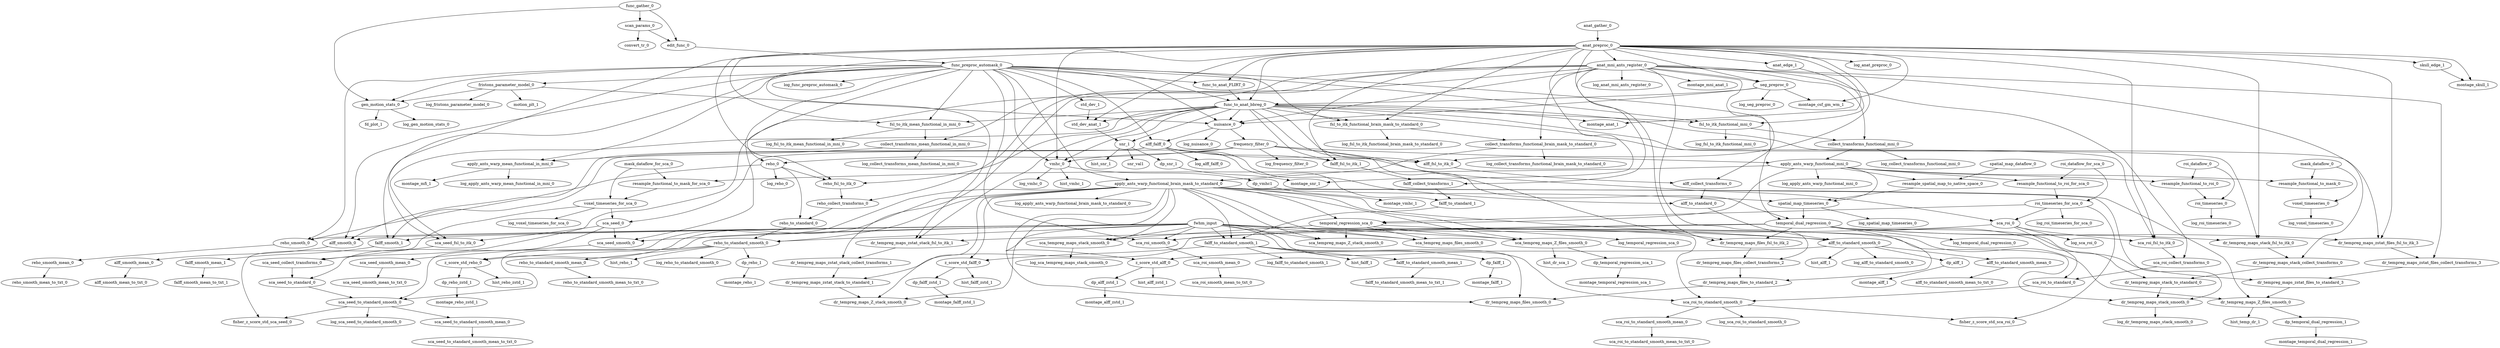 strict digraph  {
	sca_seed_smooth_mean_0 -> sca_seed_smooth_mean_to_txt_0;
	resample_functional_to_roi_for_sca_0 -> roi_timeseries_for_sca_0;
	z_score_std_alff_0 -> dp_alff_zstd_1;
	z_score_std_alff_0 -> hist_alff_zstd_1;
	fsl_to_itk_functional_brain_mask_to_standard_0 -> log_fsl_to_itk_functional_brain_mask_to_standard_0;
	fsl_to_itk_functional_brain_mask_to_standard_0 -> collect_transforms_functional_brain_mask_to_standard_0;
	falff_smooth_1 -> falff_smooth_mean_1;
	dr_tempreg_maps_files_fsl_to_itk_2 -> dr_tempreg_maps_files_collect_transforms_2;
	fsl_to_itk_functional_mni_0 -> log_fsl_to_itk_functional_mni_0;
	fsl_to_itk_functional_mni_0 -> collect_transforms_functional_mni_0;
	dr_tempreg_maps_stack_collect_transforms_0 -> dr_tempreg_maps_stack_to_standard_0;
	reho_fsl_to_itk_0 -> reho_collect_transforms_0;
	roi_dataflow_0 -> roi_timeseries_0;
	roi_dataflow_0 -> resample_functional_to_roi_0;
	edit_func_0 -> func_preproc_automask_0;
	resample_functional_to_mask_0 -> voxel_timeseries_0;
	dr_tempreg_maps_files_to_standard_2 -> dr_tempreg_maps_files_smooth_0;
	temporal_dual_regression_0 -> dr_tempreg_maps_stack_fsl_to_itk_0;
	temporal_dual_regression_0 -> dr_tempreg_maps_zstat_files_to_standard_3;
	temporal_dual_regression_0 -> log_temporal_dual_regression_0;
	temporal_dual_regression_0 -> dr_tempreg_maps_zstat_files_fsl_to_itk_3;
	temporal_dual_regression_0 -> dr_tempreg_maps_files_fsl_to_itk_2;
	temporal_dual_regression_0 -> dr_tempreg_maps_files_to_standard_2;
	temporal_dual_regression_0 -> dr_tempreg_maps_stack_to_standard_0;
	temporal_dual_regression_0 -> dr_tempreg_maps_zstat_stack_to_standard_1;
	temporal_dual_regression_0 -> dr_tempreg_maps_zstat_stack_fsl_to_itk_1;
	falff_to_standard_smooth_1 -> dp_falff_1;
	falff_to_standard_smooth_1 -> log_falff_to_standard_smooth_1;
	falff_to_standard_smooth_1 -> z_score_std_falff_0;
	falff_to_standard_smooth_1 -> falff_to_standard_smooth_mean_1;
	falff_to_standard_smooth_1 -> hist_falff_1;
	collect_transforms_mean_functional_in_mni_0 -> apply_ants_warp_mean_functional_in_mni_0;
	collect_transforms_mean_functional_in_mni_0 -> log_collect_transforms_mean_functional_in_mni_0;
	dp_temporal_regression_sca_1 -> montage_temporal_regression_sca_1;
	anat_gather_0 -> anat_preproc_0;
	z_score_std_falff_0 -> hist_falff_zstd_1;
	z_score_std_falff_0 -> dp_falff_zstd_1;
	falff_to_standard_smooth_mean_1 -> falff_to_standard_smooth_mean_to_txt_1;
	resample_functional_to_roi_0 -> roi_timeseries_0;
	sca_roi_to_standard_0 -> sca_roi_to_standard_smooth_0;
	anat_edge_1 -> montage_anat_1;
	fsl_to_itk_mean_functional_in_mni_0 -> collect_transforms_mean_functional_in_mni_0;
	fsl_to_itk_mean_functional_in_mni_0 -> log_fsl_to_itk_mean_functional_in_mni_0;
	dr_tempreg_maps_files_collect_transforms_2 -> dr_tempreg_maps_files_to_standard_2;
	dp_vmhc1 -> montage_vmhc_1;
	resample_functional_to_mask_for_sca_0 -> voxel_timeseries_for_sca_0;
	reho_smooth_0 -> reho_smooth_mean_0;
	dr_tempreg_maps_stack_to_standard_0 -> dr_tempreg_maps_stack_smooth_0;
	dr_tempreg_maps_Z_files_smooth_0 -> dp_temporal_dual_regression_1;
	dr_tempreg_maps_Z_files_smooth_0 -> hist_temp_dr_1;
	sca_seed_0 -> sca_seed_smooth_0;
	sca_seed_0 -> sca_seed_to_standard_0;
	sca_seed_0 -> sca_seed_fsl_to_itk_0;
	roi_dataflow_for_sca_0 -> roi_timeseries_for_sca_0;
	roi_dataflow_for_sca_0 -> resample_functional_to_roi_for_sca_0;
	alff_smooth_mean_0 -> alff_smooth_mean_to_txt_0;
	dp_alff_1 -> montage_alff_1;
	func_to_anat_FLIRT_0 -> func_to_anat_bbreg_0;
	fristons_parameter_model_0 -> motion_plt_1;
	fristons_parameter_model_0 -> log_fristons_parameter_model_0;
	fristons_parameter_model_0 -> gen_motion_stats_0;
	fristons_parameter_model_0 -> nuisance_0;
	falff_to_standard_1 -> falff_to_standard_smooth_1;
	apply_ants_warp_functional_mni_0 -> temporal_regression_sca_0;
	apply_ants_warp_functional_mni_0 -> resample_spatial_map_to_native_space_0;
	apply_ants_warp_functional_mni_0 -> spatial_map_timeseries_0;
	apply_ants_warp_functional_mni_0 -> resample_functional_to_roi_for_sca_0;
	apply_ants_warp_functional_mni_0 -> resample_functional_to_mask_0;
	apply_ants_warp_functional_mni_0 -> resample_functional_to_roi_0;
	apply_ants_warp_functional_mni_0 -> resample_functional_to_mask_for_sca_0;
	apply_ants_warp_functional_mni_0 -> log_apply_ants_warp_functional_mni_0;
	reho_0 -> reho_fsl_to_itk_0;
	reho_0 -> log_reho_0;
	reho_0 -> reho_smooth_0;
	reho_0 -> reho_to_standard_0;
	dr_tempreg_maps_zstat_files_collect_transforms_3 -> dr_tempreg_maps_zstat_files_to_standard_3;
	sca_seed_fsl_to_itk_0 -> sca_seed_collect_transforms_0;
	std_dev_1 -> std_dev_anat_1;
	reho_to_standard_smooth_0 -> dp_reho_1;
	reho_to_standard_smooth_0 -> reho_to_standard_smooth_mean_0;
	reho_to_standard_smooth_0 -> hist_reho_1;
	reho_to_standard_smooth_0 -> log_reho_to_standard_smooth_0;
	reho_to_standard_smooth_0 -> z_score_std_reho_0;
	sca_roi_to_standard_smooth_0 -> sca_roi_to_standard_smooth_mean_0;
	sca_roi_to_standard_smooth_0 -> log_sca_roi_to_standard_smooth_0;
	sca_roi_to_standard_smooth_0 -> fisher_z_score_std_sca_roi_0;
	collect_transforms_functional_mni_0 -> log_collect_transforms_functional_mni_0;
	collect_transforms_functional_mni_0 -> apply_ants_warp_functional_mni_0;
	dr_tempreg_maps_stack_smooth_0 -> log_dr_tempreg_maps_stack_smooth_0;
	alff_smooth_0 -> alff_smooth_mean_0;
	dr_tempreg_maps_zstat_stack_to_standard_1 -> dr_tempreg_maps_Z_stack_smooth_0;
	sca_seed_to_standard_smooth_mean_0 -> sca_seed_to_standard_smooth_mean_to_txt_0;
	mask_dataflow_for_sca_0 -> voxel_timeseries_for_sca_0;
	mask_dataflow_for_sca_0 -> resample_functional_to_mask_for_sca_0;
	falff_fsl_to_itk_1 -> falff_collect_transforms_1;
	anat_preproc_0 -> func_to_anat_bbreg_0;
	anat_preproc_0 -> dr_tempreg_maps_stack_fsl_to_itk_0;
	anat_preproc_0 -> montage_csf_gm_wm_1;
	anat_preproc_0 -> seg_preproc_0;
	anat_preproc_0 -> vmhc_0;
	anat_preproc_0 -> std_dev_anat_1;
	anat_preproc_0 -> alff_fsl_to_itk_0;
	anat_preproc_0 -> sca_roi_fsl_to_itk_0;
	anat_preproc_0 -> anat_mni_ants_register_0;
	anat_preproc_0 -> dr_tempreg_maps_zstat_files_fsl_to_itk_3;
	anat_preproc_0 -> fsl_to_itk_functional_brain_mask_to_standard_0;
	anat_preproc_0 -> dr_tempreg_maps_files_fsl_to_itk_2;
	anat_preproc_0 -> fsl_to_itk_functional_mni_0;
	anat_preproc_0 -> reho_fsl_to_itk_0;
	anat_preproc_0 -> anat_edge_1;
	anat_preproc_0 -> fsl_to_itk_mean_functional_in_mni_0;
	anat_preproc_0 -> montage_snr_1;
	anat_preproc_0 -> func_to_anat_FLIRT_0;
	anat_preproc_0 -> montage_skull_1;
	anat_preproc_0 -> sca_seed_fsl_to_itk_0;
	anat_preproc_0 -> falff_fsl_to_itk_1;
	anat_preproc_0 -> dr_tempreg_maps_zstat_stack_fsl_to_itk_1;
	anat_preproc_0 -> log_anat_preproc_0;
	anat_preproc_0 -> skull_edge_1;
	nuisance_0 -> alff_falff_0;
	nuisance_0 -> frequency_filter_0;
	nuisance_0 -> log_nuisance_0;
	sca_roi_0 -> sca_roi_fsl_to_itk_0;
	sca_roi_0 -> sca_roi_smooth_0;
	sca_roi_0 -> log_sca_roi_0;
	sca_roi_0 -> sca_roi_to_standard_0;
	reho_to_standard_0 -> reho_to_standard_smooth_0;
	dr_tempreg_maps_zstat_stack_fsl_to_itk_1 -> dr_tempreg_maps_zstat_stack_collect_transforms_1;
	falff_smooth_mean_1 -> falff_smooth_mean_to_txt_1;
	dp_reho_zstd_1 -> montage_reho_zstd_1;
	scan_params_0 -> edit_func_0;
	scan_params_0 -> convert_tr_0;
	z_score_std_reho_0 -> hist_reho_zstd_1;
	z_score_std_reho_0 -> dp_reho_zstd_1;
	skull_edge_1 -> montage_skull_1;
	roi_timeseries_for_sca_0 -> log_roi_timeseries_for_sca_0;
	roi_timeseries_for_sca_0 -> temporal_regression_sca_0;
	roi_timeseries_for_sca_0 -> fisher_z_score_std_sca_roi_0;
	roi_timeseries_for_sca_0 -> sca_roi_0;
	dp_falff_zstd_1 -> montage_falff_zstd_1;
	sca_roi_collect_transforms_0 -> sca_roi_to_standard_0;
	voxel_timeseries_0 -> log_voxel_timeseries_0;
	dp_snr_1 -> montage_snr_1;
	spatial_map_timeseries_0 -> log_spatial_map_timeseries_0;
	spatial_map_timeseries_0 -> temporal_dual_regression_0;
	apply_ants_warp_functional_brain_mask_to_standard_0 -> sca_tempreg_maps_stack_smooth_0;
	apply_ants_warp_functional_brain_mask_to_standard_0 -> temporal_regression_sca_0;
	apply_ants_warp_functional_brain_mask_to_standard_0 -> alff_to_standard_smooth_0;
	apply_ants_warp_functional_brain_mask_to_standard_0 -> sca_tempreg_maps_files_smooth_0;
	apply_ants_warp_functional_brain_mask_to_standard_0 -> dr_tempreg_maps_files_smooth_0;
	apply_ants_warp_functional_brain_mask_to_standard_0 -> sca_seed_to_standard_smooth_0;
	apply_ants_warp_functional_brain_mask_to_standard_0 -> sca_tempreg_maps_Z_files_smooth_0;
	apply_ants_warp_functional_brain_mask_to_standard_0 -> spatial_map_timeseries_0;
	apply_ants_warp_functional_brain_mask_to_standard_0 -> z_score_std_alff_0;
	apply_ants_warp_functional_brain_mask_to_standard_0 -> sca_tempreg_maps_Z_stack_smooth_0;
	apply_ants_warp_functional_brain_mask_to_standard_0 -> falff_to_standard_smooth_1;
	apply_ants_warp_functional_brain_mask_to_standard_0 -> z_score_std_falff_0;
	apply_ants_warp_functional_brain_mask_to_standard_0 -> log_apply_ants_warp_functional_brain_mask_to_standard_0;
	apply_ants_warp_functional_brain_mask_to_standard_0 -> dr_tempreg_maps_Z_files_smooth_0;
	apply_ants_warp_functional_brain_mask_to_standard_0 -> reho_to_standard_smooth_0;
	apply_ants_warp_functional_brain_mask_to_standard_0 -> sca_roi_to_standard_smooth_0;
	apply_ants_warp_functional_brain_mask_to_standard_0 -> dr_tempreg_maps_stack_smooth_0;
	apply_ants_warp_functional_brain_mask_to_standard_0 -> z_score_std_reho_0;
	apply_ants_warp_functional_brain_mask_to_standard_0 -> dr_tempreg_maps_Z_stack_smooth_0;
	alff_to_standard_smooth_0 -> alff_to_standard_smooth_mean_0;
	alff_to_standard_smooth_0 -> log_alff_to_standard_smooth_0;
	alff_to_standard_smooth_0 -> hist_alff_1;
	alff_to_standard_smooth_0 -> z_score_std_alff_0;
	alff_to_standard_smooth_0 -> dp_alff_1;
	func_to_anat_bbreg_0 -> dr_tempreg_maps_stack_fsl_to_itk_0;
	func_to_anat_bbreg_0 -> vmhc_0;
	func_to_anat_bbreg_0 -> std_dev_anat_1;
	func_to_anat_bbreg_0 -> alff_fsl_to_itk_0;
	func_to_anat_bbreg_0 -> snr_1;
	func_to_anat_bbreg_0 -> sca_roi_fsl_to_itk_0;
	func_to_anat_bbreg_0 -> dr_tempreg_maps_zstat_files_fsl_to_itk_3;
	func_to_anat_bbreg_0 -> fsl_to_itk_functional_brain_mask_to_standard_0;
	func_to_anat_bbreg_0 -> dr_tempreg_maps_files_fsl_to_itk_2;
	func_to_anat_bbreg_0 -> fsl_to_itk_functional_mni_0;
	func_to_anat_bbreg_0 -> reho_fsl_to_itk_0;
	func_to_anat_bbreg_0 -> fsl_to_itk_mean_functional_in_mni_0;
	func_to_anat_bbreg_0 -> sca_seed_fsl_to_itk_0;
	func_to_anat_bbreg_0 -> falff_fsl_to_itk_1;
	func_to_anat_bbreg_0 -> nuisance_0;
	func_to_anat_bbreg_0 -> dr_tempreg_maps_zstat_stack_fsl_to_itk_1;
	func_to_anat_bbreg_0 -> montage_anat_1;
	voxel_timeseries_for_sca_0 -> fisher_z_score_std_sca_seed_0;
	voxel_timeseries_for_sca_0 -> log_voxel_timeseries_for_sca_0;
	voxel_timeseries_for_sca_0 -> sca_seed_0;
	anat_mni_ants_register_0 -> seg_preproc_0;
	anat_mni_ants_register_0 -> alff_collect_transforms_0;
	anat_mni_ants_register_0 -> sca_seed_collect_transforms_0;
	anat_mni_ants_register_0 -> collect_transforms_functional_brain_mask_to_standard_0;
	anat_mni_ants_register_0 -> montage_mni_anat_1;
	anat_mni_ants_register_0 -> falff_collect_transforms_1;
	anat_mni_ants_register_0 -> reho_collect_transforms_0;
	anat_mni_ants_register_0 -> dr_tempreg_maps_zstat_stack_collect_transforms_1;
	anat_mni_ants_register_0 -> sca_roi_collect_transforms_0;
	anat_mni_ants_register_0 -> log_anat_mni_ants_register_0;
	anat_mni_ants_register_0 -> dr_tempreg_maps_stack_collect_transforms_0;
	anat_mni_ants_register_0 -> collect_transforms_mean_functional_in_mni_0;
	anat_mni_ants_register_0 -> dr_tempreg_maps_files_collect_transforms_2;
	anat_mni_ants_register_0 -> dr_tempreg_maps_zstat_files_collect_transforms_3;
	anat_mni_ants_register_0 -> collect_transforms_functional_mni_0;
	anat_mni_ants_register_0 -> nuisance_0;
	alff_fsl_to_itk_0 -> alff_collect_transforms_0;
	dp_reho_1 -> montage_reho_1;
	frequency_filter_0 -> vmhc_0;
	frequency_filter_0 -> log_frequency_filter_0;
	frequency_filter_0 -> temporal_dual_regression_0;
	frequency_filter_0 -> sca_seed_0;
	frequency_filter_0 -> apply_ants_warp_functional_mni_0;
	frequency_filter_0 -> reho_0;
	frequency_filter_0 -> sca_roi_0;
	sca_seed_to_standard_smooth_0 -> fisher_z_score_std_sca_seed_0;
	sca_seed_to_standard_smooth_0 -> log_sca_seed_to_standard_smooth_0;
	sca_seed_to_standard_smooth_0 -> sca_seed_to_standard_smooth_mean_0;
	func_preproc_automask_0 -> func_to_anat_bbreg_0;
	func_preproc_automask_0 -> alff_falff_0;
	func_preproc_automask_0 -> apply_ants_warp_mean_functional_in_mni_0;
	func_preproc_automask_0 -> vmhc_0;
	func_preproc_automask_0 -> sca_seed_smooth_0;
	func_preproc_automask_0 -> log_func_preproc_automask_0;
	func_preproc_automask_0 -> apply_ants_warp_functional_brain_mask_to_standard_0;
	func_preproc_automask_0 -> gen_motion_stats_0;
	func_preproc_automask_0 -> sca_roi_smooth_0;
	func_preproc_automask_0 -> fsl_to_itk_functional_brain_mask_to_standard_0;
	func_preproc_automask_0 -> falff_smooth_1;
	func_preproc_automask_0 -> fsl_to_itk_functional_mni_0;
	func_preproc_automask_0 -> temporal_dual_regression_0;
	func_preproc_automask_0 -> fsl_to_itk_mean_functional_in_mni_0;
	func_preproc_automask_0 -> reho_smooth_0;
	func_preproc_automask_0 -> func_to_anat_FLIRT_0;
	func_preproc_automask_0 -> fristons_parameter_model_0;
	func_preproc_automask_0 -> reho_0;
	func_preproc_automask_0 -> std_dev_1;
	func_preproc_automask_0 -> alff_smooth_0;
	func_preproc_automask_0 -> nuisance_0;
	sca_seed_smooth_0 -> sca_seed_smooth_mean_0;
	vmhc_0 -> log_vmhc_0;
	vmhc_0 -> dp_vmhc1;
	vmhc_0 -> hist_vmhc_1;
	sca_tempreg_maps_Z_files_smooth_0 -> hist_dr_sca_1;
	sca_tempreg_maps_Z_files_smooth_0 -> dp_temporal_regression_sca_1;
	dp_alff_zstd_1 -> montage_alff_zstd_1;
	sca_roi_smooth_mean_0 -> sca_roi_smooth_mean_to_txt_0;
	gen_motion_stats_0 -> log_gen_motion_stats_0;
	gen_motion_stats_0 -> fd_plot_1;
	temporal_regression_sca_0 -> sca_tempreg_maps_stack_smooth_0;
	temporal_regression_sca_0 -> sca_tempreg_maps_files_smooth_0;
	temporal_regression_sca_0 -> sca_tempreg_maps_Z_files_smooth_0;
	temporal_regression_sca_0 -> sca_tempreg_maps_Z_stack_smooth_0;
	temporal_regression_sca_0 -> log_temporal_regression_sca_0;
	dp_falff_1 -> montage_falff_1;
	func_gather_0 -> gen_motion_stats_0;
	func_gather_0 -> edit_func_0;
	func_gather_0 -> scan_params_0;
	alff_falff_0 -> alff_fsl_to_itk_0;
	alff_falff_0 -> alff_to_standard_0;
	alff_falff_0 -> falff_smooth_1;
	alff_falff_0 -> log_alff_falff_0;
	alff_falff_0 -> falff_to_standard_1;
	alff_falff_0 -> alff_smooth_0;
	alff_falff_0 -> falff_fsl_to_itk_1;
	dp_temporal_dual_regression_1 -> montage_temporal_dual_regression_1;
	resample_spatial_map_to_native_space_0 -> spatial_map_timeseries_0;
	spatial_map_dataflow_0 -> resample_spatial_map_to_native_space_0;
	dr_tempreg_maps_zstat_files_to_standard_3 -> dr_tempreg_maps_Z_files_smooth_0;
	falff_collect_transforms_1 -> falff_to_standard_1;
	reho_collect_transforms_0 -> reho_to_standard_0;
	fwhm_input -> sca_tempreg_maps_stack_smooth_0;
	fwhm_input -> sca_seed_smooth_0;
	fwhm_input -> alff_to_standard_smooth_0;
	fwhm_input -> sca_tempreg_maps_files_smooth_0;
	fwhm_input -> dr_tempreg_maps_files_smooth_0;
	fwhm_input -> sca_seed_to_standard_smooth_0;
	fwhm_input -> sca_roi_smooth_0;
	fwhm_input -> sca_tempreg_maps_Z_files_smooth_0;
	fwhm_input -> falff_smooth_1;
	fwhm_input -> sca_tempreg_maps_Z_stack_smooth_0;
	fwhm_input -> falff_to_standard_smooth_1;
	fwhm_input -> reho_smooth_0;
	fwhm_input -> dr_tempreg_maps_Z_files_smooth_0;
	fwhm_input -> reho_to_standard_smooth_0;
	fwhm_input -> sca_roi_to_standard_smooth_0;
	fwhm_input -> dr_tempreg_maps_stack_smooth_0;
	fwhm_input -> alff_smooth_0;
	fwhm_input -> dr_tempreg_maps_Z_stack_smooth_0;
	alff_to_standard_0 -> alff_to_standard_smooth_0;
	alff_collect_transforms_0 -> alff_to_standard_0;
	dr_tempreg_maps_zstat_stack_collect_transforms_1 -> dr_tempreg_maps_zstat_stack_to_standard_1;
	dr_tempreg_maps_zstat_files_fsl_to_itk_3 -> dr_tempreg_maps_zstat_files_collect_transforms_3;
	sca_seed_to_standard_0 -> sca_seed_to_standard_smooth_0;
	mask_dataflow_0 -> voxel_timeseries_0;
	mask_dataflow_0 -> resample_functional_to_mask_0;
	sca_roi_smooth_0 -> sca_roi_smooth_mean_0;
	reho_to_standard_smooth_mean_0 -> reho_to_standard_smooth_mean_to_txt_0;
	alff_to_standard_smooth_mean_0 -> alff_to_standard_smooth_mean_to_txt_0;
	dr_tempreg_maps_stack_fsl_to_itk_0 -> dr_tempreg_maps_stack_collect_transforms_0;
	collect_transforms_functional_brain_mask_to_standard_0 -> apply_ants_warp_functional_brain_mask_to_standard_0;
	collect_transforms_functional_brain_mask_to_standard_0 -> log_collect_transforms_functional_brain_mask_to_standard_0;
	sca_roi_to_standard_smooth_mean_0 -> sca_roi_to_standard_smooth_mean_to_txt_0;
	seg_preproc_0 -> func_to_anat_bbreg_0;
	seg_preproc_0 -> montage_csf_gm_wm_1;
	seg_preproc_0 -> log_seg_preproc_0;
	seg_preproc_0 -> nuisance_0;
	std_dev_anat_1 -> snr_1;
	sca_roi_fsl_to_itk_0 -> sca_roi_collect_transforms_0;
	sca_tempreg_maps_stack_smooth_0 -> log_sca_tempreg_maps_stack_smooth_0;
	reho_smooth_mean_0 -> reho_smooth_mean_to_txt_0;
	sca_seed_collect_transforms_0 -> sca_seed_to_standard_0;
	snr_1 -> hist_snr_1;
	snr_1 -> dp_snr_1;
	snr_1 -> snr_val1;
	roi_timeseries_0 -> log_roi_timeseries_0;
	apply_ants_warp_mean_functional_in_mni_0 -> montage_mfi_1;
	apply_ants_warp_mean_functional_in_mni_0 -> log_apply_ants_warp_mean_functional_in_mni_0;
}
